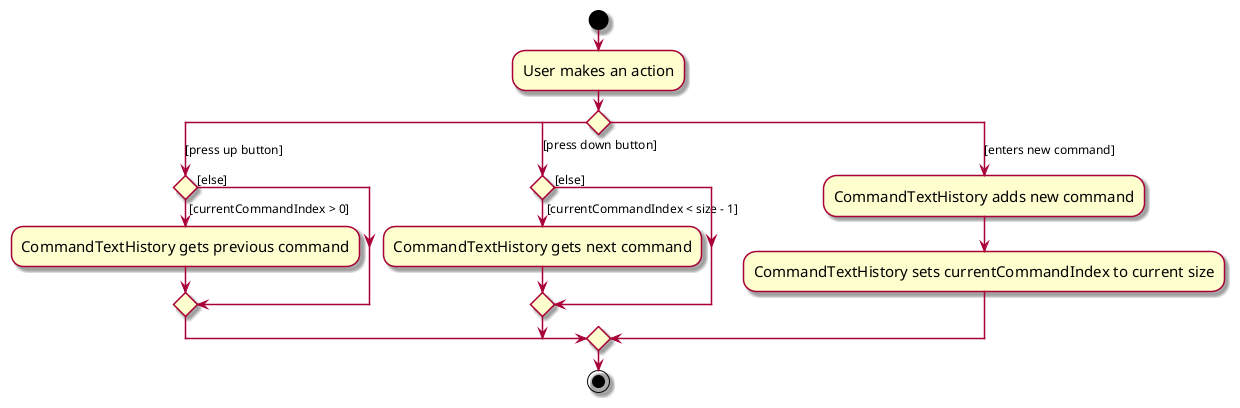 @startuml

skin rose
skinparam ActivityFontSize 15
skinparam ArrowFontSize 12

start
:User makes an action;
switch()
case ([press up button])
    if () then ([currentCommandIndex > 0])
        :CommandTextHistory gets previous command;
    else ([else])
    endif
case ([press down button])
    if () then ([currentCommandIndex < size - 1])
        :CommandTextHistory gets next command;
    else ([else])
    endif
case ([enters new command])
    :CommandTextHistory adds new command;
    :CommandTextHistory sets currentCommandIndex to current size;
endswitch
stop

@enduml
